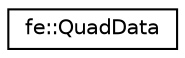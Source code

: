 digraph "Graphical Class Hierarchy"
{
  edge [fontname="Helvetica",fontsize="10",labelfontname="Helvetica",labelfontsize="10"];
  node [fontname="Helvetica",fontsize="10",shape=record];
  rankdir="LR";
  Node0 [label="fe::QuadData",height=0.2,width=0.4,color="black", fillcolor="white", style="filled",URL="$structfe_1_1QuadData.html",tooltip="A struct to store the quadrature data. List of data are. "];
}
